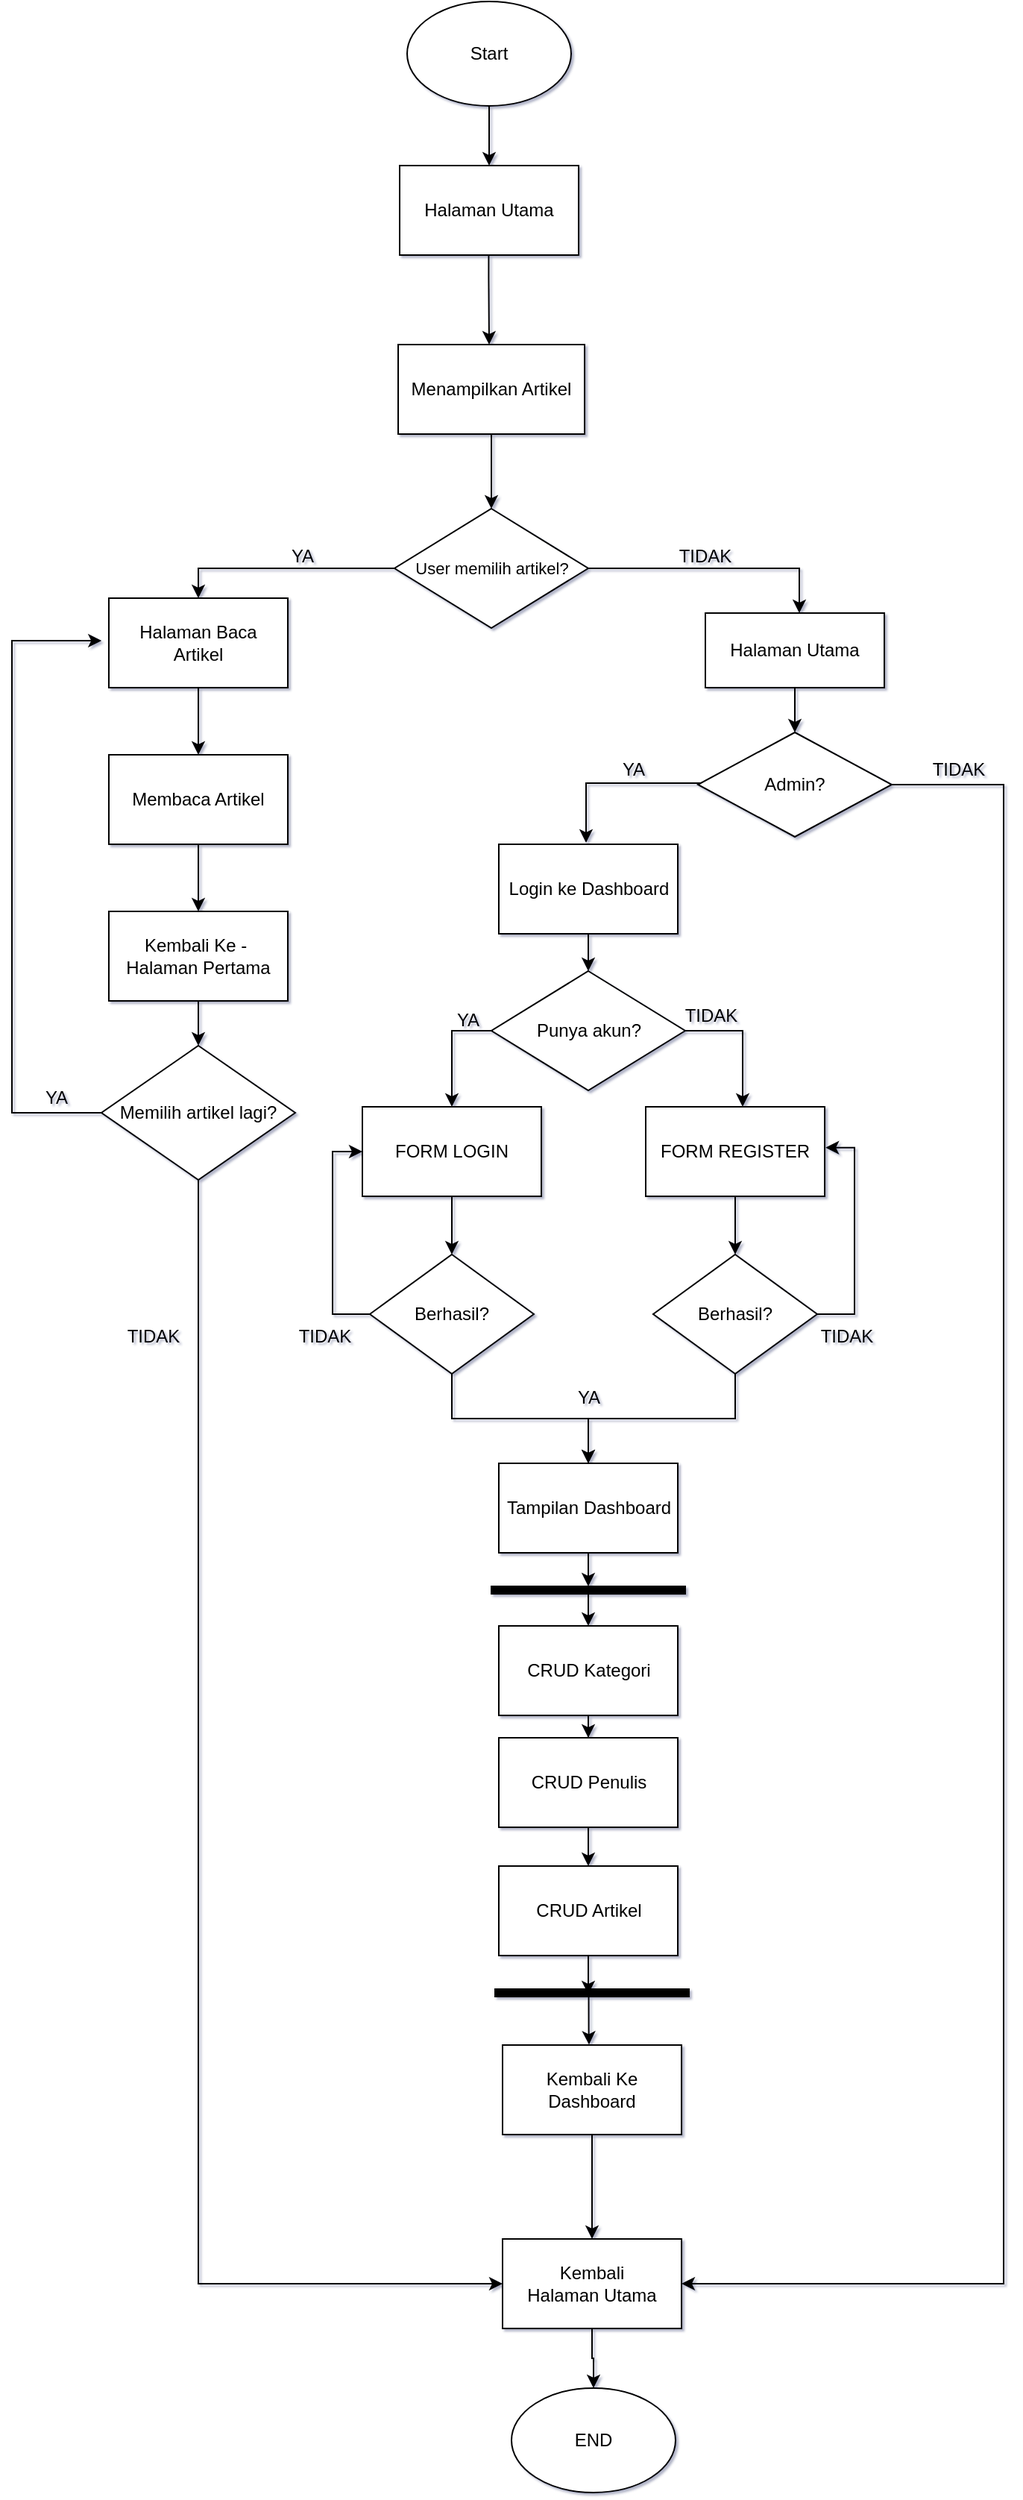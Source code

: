<mxfile version="24.4.13" type="github">
  <diagram id="C5RBs43oDa-KdzZeNtuy" name="Page-1">
    <mxGraphModel dx="849" dy="531" grid="1" gridSize="10" guides="1" tooltips="1" connect="1" arrows="1" fold="1" page="1" pageScale="1" pageWidth="827" pageHeight="1169" math="0" shadow="1">
      <root>
        <mxCell id="WIyWlLk6GJQsqaUBKTNV-0" />
        <mxCell id="WIyWlLk6GJQsqaUBKTNV-1" parent="WIyWlLk6GJQsqaUBKTNV-0" />
        <mxCell id="XTaNPVDyZfdnZvveZso0-5" value="" style="edgeStyle=orthogonalEdgeStyle;rounded=0;orthogonalLoop=1;jettySize=auto;html=1;" parent="WIyWlLk6GJQsqaUBKTNV-1" source="XTaNPVDyZfdnZvveZso0-1" target="XTaNPVDyZfdnZvveZso0-4" edge="1">
          <mxGeometry relative="1" as="geometry" />
        </mxCell>
        <mxCell id="XTaNPVDyZfdnZvveZso0-1" value="Start" style="ellipse;whiteSpace=wrap;html=1;" parent="WIyWlLk6GJQsqaUBKTNV-1" vertex="1">
          <mxGeometry x="340" y="20" width="110" height="70" as="geometry" />
        </mxCell>
        <mxCell id="XTaNPVDyZfdnZvveZso0-7" value="" style="edgeStyle=orthogonalEdgeStyle;rounded=0;orthogonalLoop=1;jettySize=auto;html=1;" parent="WIyWlLk6GJQsqaUBKTNV-1" edge="1">
          <mxGeometry relative="1" as="geometry">
            <mxPoint x="394.713" y="190" as="sourcePoint" />
            <mxPoint x="395" y="250" as="targetPoint" />
            <Array as="points">
              <mxPoint x="394.69" y="205" />
              <mxPoint x="394.69" y="205" />
            </Array>
          </mxGeometry>
        </mxCell>
        <mxCell id="XTaNPVDyZfdnZvveZso0-4" value="Halaman Utama" style="whiteSpace=wrap;html=1;" parent="WIyWlLk6GJQsqaUBKTNV-1" vertex="1">
          <mxGeometry x="335" y="130" width="120" height="60" as="geometry" />
        </mxCell>
        <mxCell id="XTaNPVDyZfdnZvveZso0-9" value="" style="edgeStyle=orthogonalEdgeStyle;rounded=0;orthogonalLoop=1;jettySize=auto;html=1;" parent="WIyWlLk6GJQsqaUBKTNV-1" source="XTaNPVDyZfdnZvveZso0-6" target="XTaNPVDyZfdnZvveZso0-8" edge="1">
          <mxGeometry relative="1" as="geometry" />
        </mxCell>
        <mxCell id="XTaNPVDyZfdnZvveZso0-6" value="Menampilkan Artikel" style="whiteSpace=wrap;html=1;" parent="WIyWlLk6GJQsqaUBKTNV-1" vertex="1">
          <mxGeometry x="334" y="250" width="125" height="60" as="geometry" />
        </mxCell>
        <mxCell id="XTaNPVDyZfdnZvveZso0-11" value="" style="edgeStyle=orthogonalEdgeStyle;rounded=0;orthogonalLoop=1;jettySize=auto;html=1;" parent="WIyWlLk6GJQsqaUBKTNV-1" source="XTaNPVDyZfdnZvveZso0-8" target="XTaNPVDyZfdnZvveZso0-10" edge="1">
          <mxGeometry relative="1" as="geometry">
            <Array as="points">
              <mxPoint x="200" y="400" />
            </Array>
          </mxGeometry>
        </mxCell>
        <mxCell id="XTaNPVDyZfdnZvveZso0-32" value="" style="edgeStyle=orthogonalEdgeStyle;rounded=0;orthogonalLoop=1;jettySize=auto;html=1;" parent="WIyWlLk6GJQsqaUBKTNV-1" edge="1">
          <mxGeometry relative="1" as="geometry">
            <mxPoint x="459.0" y="400.0" as="sourcePoint" />
            <mxPoint x="603" y="430" as="targetPoint" />
            <Array as="points">
              <mxPoint x="602.5" y="400" />
            </Array>
          </mxGeometry>
        </mxCell>
        <mxCell id="XTaNPVDyZfdnZvveZso0-8" value="&lt;font style=&quot;font-size: 11px;&quot;&gt;User memilih artikel?&lt;/font&gt;" style="rhombus;whiteSpace=wrap;html=1;align=center;" parent="WIyWlLk6GJQsqaUBKTNV-1" vertex="1">
          <mxGeometry x="331.5" y="360" width="130" height="80" as="geometry" />
        </mxCell>
        <mxCell id="XTaNPVDyZfdnZvveZso0-13" value="" style="edgeStyle=orthogonalEdgeStyle;rounded=0;orthogonalLoop=1;jettySize=auto;html=1;" parent="WIyWlLk6GJQsqaUBKTNV-1" source="XTaNPVDyZfdnZvveZso0-10" target="XTaNPVDyZfdnZvveZso0-12" edge="1">
          <mxGeometry relative="1" as="geometry" />
        </mxCell>
        <mxCell id="XTaNPVDyZfdnZvveZso0-10" value="Halaman Baca&lt;div&gt;Artikel&lt;/div&gt;" style="whiteSpace=wrap;html=1;" parent="WIyWlLk6GJQsqaUBKTNV-1" vertex="1">
          <mxGeometry x="140" y="420" width="120" height="60" as="geometry" />
        </mxCell>
        <mxCell id="XTaNPVDyZfdnZvveZso0-15" value="" style="edgeStyle=orthogonalEdgeStyle;rounded=0;orthogonalLoop=1;jettySize=auto;html=1;" parent="WIyWlLk6GJQsqaUBKTNV-1" source="XTaNPVDyZfdnZvveZso0-12" target="XTaNPVDyZfdnZvveZso0-14" edge="1">
          <mxGeometry relative="1" as="geometry" />
        </mxCell>
        <mxCell id="XTaNPVDyZfdnZvveZso0-12" value="Membaca Artikel" style="whiteSpace=wrap;html=1;" parent="WIyWlLk6GJQsqaUBKTNV-1" vertex="1">
          <mxGeometry x="140" y="525" width="120" height="60" as="geometry" />
        </mxCell>
        <mxCell id="XTaNPVDyZfdnZvveZso0-17" value="" style="edgeStyle=orthogonalEdgeStyle;rounded=0;orthogonalLoop=1;jettySize=auto;html=1;" parent="WIyWlLk6GJQsqaUBKTNV-1" source="XTaNPVDyZfdnZvveZso0-14" target="XTaNPVDyZfdnZvveZso0-16" edge="1">
          <mxGeometry relative="1" as="geometry" />
        </mxCell>
        <mxCell id="XTaNPVDyZfdnZvveZso0-14" value="Kembali Ke -&amp;nbsp;&lt;div&gt;Halaman Pertama&lt;/div&gt;" style="whiteSpace=wrap;html=1;" parent="WIyWlLk6GJQsqaUBKTNV-1" vertex="1">
          <mxGeometry x="140" y="630" width="120" height="60" as="geometry" />
        </mxCell>
        <mxCell id="XTaNPVDyZfdnZvveZso0-30" value="" style="edgeStyle=orthogonalEdgeStyle;rounded=0;orthogonalLoop=1;jettySize=auto;html=1;exitX=0.5;exitY=1;exitDx=0;exitDy=0;entryX=0;entryY=0.5;entryDx=0;entryDy=0;" parent="WIyWlLk6GJQsqaUBKTNV-1" source="XTaNPVDyZfdnZvveZso0-16" target="XTaNPVDyZfdnZvveZso0-84" edge="1">
          <mxGeometry relative="1" as="geometry">
            <mxPoint x="191.553" y="900.004" as="sourcePoint" />
            <mxPoint x="340" y="1560" as="targetPoint" />
            <Array as="points">
              <mxPoint x="200" y="1550" />
            </Array>
          </mxGeometry>
        </mxCell>
        <mxCell id="XTaNPVDyZfdnZvveZso0-16" value="Memilih artikel lagi?" style="rhombus;whiteSpace=wrap;html=1;" parent="WIyWlLk6GJQsqaUBKTNV-1" vertex="1">
          <mxGeometry x="135" y="720" width="130" height="90" as="geometry" />
        </mxCell>
        <mxCell id="XTaNPVDyZfdnZvveZso0-18" value="YA" style="text;strokeColor=none;align=center;fillColor=none;html=1;verticalAlign=middle;whiteSpace=wrap;rounded=0;" parent="WIyWlLk6GJQsqaUBKTNV-1" vertex="1">
          <mxGeometry x="240" y="377" width="60" height="30" as="geometry" />
        </mxCell>
        <mxCell id="XTaNPVDyZfdnZvveZso0-24" value="" style="edgeStyle=orthogonalEdgeStyle;rounded=0;orthogonalLoop=1;jettySize=auto;html=1;targetPerimeterSpacing=2;entryX=0.001;entryY=0.392;entryDx=0;entryDy=0;entryPerimeter=0;" parent="WIyWlLk6GJQsqaUBKTNV-1" edge="1">
          <mxGeometry relative="1" as="geometry">
            <mxPoint x="135" y="765" as="sourcePoint" />
            <mxPoint x="135.12" y="448.52" as="targetPoint" />
            <Array as="points">
              <mxPoint x="135" y="765" />
              <mxPoint x="75" y="765" />
              <mxPoint x="75" y="449" />
            </Array>
          </mxGeometry>
        </mxCell>
        <mxCell id="XTaNPVDyZfdnZvveZso0-25" value="YA" style="text;strokeColor=none;align=center;fillColor=none;html=1;verticalAlign=middle;whiteSpace=wrap;rounded=0;" parent="WIyWlLk6GJQsqaUBKTNV-1" vertex="1">
          <mxGeometry x="75" y="740" width="60" height="30" as="geometry" />
        </mxCell>
        <mxCell id="XTaNPVDyZfdnZvveZso0-36" value="" style="edgeStyle=orthogonalEdgeStyle;rounded=0;orthogonalLoop=1;jettySize=auto;html=1;" parent="WIyWlLk6GJQsqaUBKTNV-1" edge="1">
          <mxGeometry relative="1" as="geometry">
            <mxPoint x="538.417" y="543.95" as="sourcePoint" />
            <mxPoint x="460" y="584" as="targetPoint" />
            <Array as="points">
              <mxPoint x="460" y="544" />
            </Array>
          </mxGeometry>
        </mxCell>
        <mxCell id="XTaNPVDyZfdnZvveZso0-33" value="Admin?" style="rhombus;whiteSpace=wrap;html=1;" parent="WIyWlLk6GJQsqaUBKTNV-1" vertex="1">
          <mxGeometry x="535" y="510" width="130" height="70" as="geometry" />
        </mxCell>
        <mxCell id="XTaNPVDyZfdnZvveZso0-37" value="TIDAK" style="text;strokeColor=none;align=center;fillColor=none;html=1;verticalAlign=middle;whiteSpace=wrap;rounded=0;" parent="WIyWlLk6GJQsqaUBKTNV-1" vertex="1">
          <mxGeometry x="510" y="377" width="60" height="30" as="geometry" />
        </mxCell>
        <mxCell id="XTaNPVDyZfdnZvveZso0-38" value="YA" style="text;strokeColor=none;align=center;fillColor=none;html=1;verticalAlign=middle;whiteSpace=wrap;rounded=0;" parent="WIyWlLk6GJQsqaUBKTNV-1" vertex="1">
          <mxGeometry x="461.5" y="520" width="60" height="30" as="geometry" />
        </mxCell>
        <mxCell id="XTaNPVDyZfdnZvveZso0-39" value="TIDAK" style="text;strokeColor=none;align=center;fillColor=none;html=1;verticalAlign=middle;whiteSpace=wrap;rounded=0;" parent="WIyWlLk6GJQsqaUBKTNV-1" vertex="1">
          <mxGeometry x="140" y="900" width="60" height="30" as="geometry" />
        </mxCell>
        <mxCell id="XTaNPVDyZfdnZvveZso0-42" value="" style="edgeStyle=orthogonalEdgeStyle;rounded=0;orthogonalLoop=1;jettySize=auto;html=1;" parent="WIyWlLk6GJQsqaUBKTNV-1" source="XTaNPVDyZfdnZvveZso0-40" target="XTaNPVDyZfdnZvveZso0-33" edge="1">
          <mxGeometry relative="1" as="geometry" />
        </mxCell>
        <mxCell id="XTaNPVDyZfdnZvveZso0-40" value="Halaman Utama" style="whiteSpace=wrap;html=1;" parent="WIyWlLk6GJQsqaUBKTNV-1" vertex="1">
          <mxGeometry x="540" y="430" width="120" height="50" as="geometry" />
        </mxCell>
        <mxCell id="XTaNPVDyZfdnZvveZso0-43" value="" style="edgeStyle=orthogonalEdgeStyle;rounded=0;orthogonalLoop=1;jettySize=auto;html=1;" parent="WIyWlLk6GJQsqaUBKTNV-1" target="XTaNPVDyZfdnZvveZso0-84" edge="1">
          <mxGeometry relative="1" as="geometry">
            <mxPoint x="664.0" y="545.0" as="sourcePoint" />
            <mxPoint x="740" y="1120" as="targetPoint" />
            <Array as="points">
              <mxPoint x="740" y="545" />
              <mxPoint x="740" y="1550" />
            </Array>
          </mxGeometry>
        </mxCell>
        <mxCell id="XTaNPVDyZfdnZvveZso0-46" value="" style="edgeStyle=orthogonalEdgeStyle;rounded=0;orthogonalLoop=1;jettySize=auto;html=1;" parent="WIyWlLk6GJQsqaUBKTNV-1" source="XTaNPVDyZfdnZvveZso0-44" edge="1">
          <mxGeometry relative="1" as="geometry">
            <mxPoint x="461.5" y="670" as="targetPoint" />
          </mxGeometry>
        </mxCell>
        <mxCell id="XTaNPVDyZfdnZvveZso0-44" value="Login ke Dashboard" style="rounded=0;whiteSpace=wrap;html=1;" parent="WIyWlLk6GJQsqaUBKTNV-1" vertex="1">
          <mxGeometry x="401.5" y="585" width="120" height="60" as="geometry" />
        </mxCell>
        <mxCell id="XTaNPVDyZfdnZvveZso0-49" style="edgeStyle=orthogonalEdgeStyle;rounded=0;orthogonalLoop=1;jettySize=auto;html=1;exitX=0;exitY=0.5;exitDx=0;exitDy=0;" parent="WIyWlLk6GJQsqaUBKTNV-1" source="XTaNPVDyZfdnZvveZso0-47" target="XTaNPVDyZfdnZvveZso0-52" edge="1">
          <mxGeometry relative="1" as="geometry">
            <mxPoint x="360" y="760" as="targetPoint" />
            <mxPoint x="360.017" y="709.999" as="sourcePoint" />
          </mxGeometry>
        </mxCell>
        <mxCell id="XTaNPVDyZfdnZvveZso0-47" value="Punya akun?" style="rhombus;whiteSpace=wrap;html=1;rounded=0;" parent="WIyWlLk6GJQsqaUBKTNV-1" vertex="1">
          <mxGeometry x="396.5" y="670" width="130" height="80" as="geometry" />
        </mxCell>
        <mxCell id="XTaNPVDyZfdnZvveZso0-50" value="YA" style="text;strokeColor=none;align=center;fillColor=none;html=1;verticalAlign=middle;whiteSpace=wrap;rounded=0;" parent="WIyWlLk6GJQsqaUBKTNV-1" vertex="1">
          <mxGeometry x="351" y="688" width="60" height="30" as="geometry" />
        </mxCell>
        <mxCell id="XTaNPVDyZfdnZvveZso0-63" value="" style="edgeStyle=orthogonalEdgeStyle;rounded=0;orthogonalLoop=1;jettySize=auto;html=1;" parent="WIyWlLk6GJQsqaUBKTNV-1" source="XTaNPVDyZfdnZvveZso0-52" target="XTaNPVDyZfdnZvveZso0-62" edge="1">
          <mxGeometry relative="1" as="geometry" />
        </mxCell>
        <mxCell id="XTaNPVDyZfdnZvveZso0-52" value="FORM LOGIN" style="rounded=0;whiteSpace=wrap;html=1;" parent="WIyWlLk6GJQsqaUBKTNV-1" vertex="1">
          <mxGeometry x="310" y="761" width="120" height="60" as="geometry" />
        </mxCell>
        <mxCell id="XTaNPVDyZfdnZvveZso0-61" value="" style="edgeStyle=orthogonalEdgeStyle;rounded=0;orthogonalLoop=1;jettySize=auto;html=1;" parent="WIyWlLk6GJQsqaUBKTNV-1" source="XTaNPVDyZfdnZvveZso0-53" target="XTaNPVDyZfdnZvveZso0-60" edge="1">
          <mxGeometry relative="1" as="geometry" />
        </mxCell>
        <mxCell id="XTaNPVDyZfdnZvveZso0-53" value="FORM REGISTER" style="whiteSpace=wrap;html=1;rounded=0;" parent="WIyWlLk6GJQsqaUBKTNV-1" vertex="1">
          <mxGeometry x="500" y="761" width="120" height="60" as="geometry" />
        </mxCell>
        <mxCell id="XTaNPVDyZfdnZvveZso0-56" value="" style="edgeStyle=orthogonalEdgeStyle;rounded=0;orthogonalLoop=1;jettySize=auto;html=1;" parent="WIyWlLk6GJQsqaUBKTNV-1" edge="1">
          <mxGeometry relative="1" as="geometry">
            <mxPoint x="526.0" y="710.0" as="sourcePoint" />
            <mxPoint x="565" y="761" as="targetPoint" />
            <Array as="points">
              <mxPoint x="565" y="710" />
            </Array>
          </mxGeometry>
        </mxCell>
        <mxCell id="XTaNPVDyZfdnZvveZso0-58" value="TIDAK" style="text;strokeColor=none;align=center;fillColor=none;html=1;verticalAlign=middle;whiteSpace=wrap;rounded=0;" parent="WIyWlLk6GJQsqaUBKTNV-1" vertex="1">
          <mxGeometry x="514" y="685" width="60" height="30" as="geometry" />
        </mxCell>
        <mxCell id="XTaNPVDyZfdnZvveZso0-59" value="TIDAK" style="text;strokeColor=none;align=center;fillColor=none;html=1;verticalAlign=middle;whiteSpace=wrap;rounded=0;" parent="WIyWlLk6GJQsqaUBKTNV-1" vertex="1">
          <mxGeometry x="680" y="520" width="60" height="30" as="geometry" />
        </mxCell>
        <mxCell id="XTaNPVDyZfdnZvveZso0-65" value="" style="edgeStyle=orthogonalEdgeStyle;rounded=0;orthogonalLoop=1;jettySize=auto;html=1;" parent="WIyWlLk6GJQsqaUBKTNV-1" source="XTaNPVDyZfdnZvveZso0-60" target="XTaNPVDyZfdnZvveZso0-64" edge="1">
          <mxGeometry relative="1" as="geometry" />
        </mxCell>
        <mxCell id="XTaNPVDyZfdnZvveZso0-69" style="edgeStyle=orthogonalEdgeStyle;rounded=0;orthogonalLoop=1;jettySize=auto;html=1;entryX=1.005;entryY=0.456;entryDx=0;entryDy=0;entryPerimeter=0;" parent="WIyWlLk6GJQsqaUBKTNV-1" source="XTaNPVDyZfdnZvveZso0-60" target="XTaNPVDyZfdnZvveZso0-53" edge="1">
          <mxGeometry relative="1" as="geometry">
            <mxPoint x="640" y="790" as="targetPoint" />
            <Array as="points">
              <mxPoint x="640" y="900" />
              <mxPoint x="640" y="788" />
            </Array>
          </mxGeometry>
        </mxCell>
        <mxCell id="XTaNPVDyZfdnZvveZso0-60" value="Berhasil?" style="rhombus;whiteSpace=wrap;html=1;rounded=0;" parent="WIyWlLk6GJQsqaUBKTNV-1" vertex="1">
          <mxGeometry x="505" y="860" width="110" height="80" as="geometry" />
        </mxCell>
        <mxCell id="XTaNPVDyZfdnZvveZso0-66" style="edgeStyle=orthogonalEdgeStyle;rounded=0;orthogonalLoop=1;jettySize=auto;html=1;exitX=0.5;exitY=1;exitDx=0;exitDy=0;" parent="WIyWlLk6GJQsqaUBKTNV-1" source="XTaNPVDyZfdnZvveZso0-62" target="XTaNPVDyZfdnZvveZso0-64" edge="1">
          <mxGeometry relative="1" as="geometry" />
        </mxCell>
        <mxCell id="XTaNPVDyZfdnZvveZso0-68" style="edgeStyle=orthogonalEdgeStyle;rounded=0;orthogonalLoop=1;jettySize=auto;html=1;exitX=0;exitY=0.5;exitDx=0;exitDy=0;entryX=0;entryY=0.5;entryDx=0;entryDy=0;" parent="WIyWlLk6GJQsqaUBKTNV-1" source="XTaNPVDyZfdnZvveZso0-62" target="XTaNPVDyZfdnZvveZso0-52" edge="1">
          <mxGeometry relative="1" as="geometry" />
        </mxCell>
        <mxCell id="XTaNPVDyZfdnZvveZso0-62" value="Berhasil?" style="rhombus;whiteSpace=wrap;html=1;rounded=0;" parent="WIyWlLk6GJQsqaUBKTNV-1" vertex="1">
          <mxGeometry x="315" y="860" width="110" height="80" as="geometry" />
        </mxCell>
        <mxCell id="XTaNPVDyZfdnZvveZso0-73" value="" style="edgeStyle=orthogonalEdgeStyle;rounded=0;orthogonalLoop=1;jettySize=auto;html=1;entryX=0.5;entryY=0;entryDx=0;entryDy=0;" parent="WIyWlLk6GJQsqaUBKTNV-1" source="XTaNPVDyZfdnZvveZso0-78" target="XTaNPVDyZfdnZvveZso0-72" edge="1">
          <mxGeometry relative="1" as="geometry">
            <mxPoint x="463" y="1100" as="targetPoint" />
            <Array as="points" />
          </mxGeometry>
        </mxCell>
        <mxCell id="XTaNPVDyZfdnZvveZso0-64" value="Tampilan Dashboard" style="whiteSpace=wrap;html=1;rounded=0;" parent="WIyWlLk6GJQsqaUBKTNV-1" vertex="1">
          <mxGeometry x="401.5" y="1000" width="120" height="60" as="geometry" />
        </mxCell>
        <mxCell id="XTaNPVDyZfdnZvveZso0-67" value="YA" style="text;strokeColor=none;align=center;fillColor=none;html=1;verticalAlign=middle;whiteSpace=wrap;rounded=0;" parent="WIyWlLk6GJQsqaUBKTNV-1" vertex="1">
          <mxGeometry x="431.5" y="941" width="60" height="30" as="geometry" />
        </mxCell>
        <mxCell id="XTaNPVDyZfdnZvveZso0-70" value="TIDAK" style="text;strokeColor=none;align=center;fillColor=none;html=1;verticalAlign=middle;whiteSpace=wrap;rounded=0;" parent="WIyWlLk6GJQsqaUBKTNV-1" vertex="1">
          <mxGeometry x="605" y="900" width="60" height="30" as="geometry" />
        </mxCell>
        <mxCell id="XTaNPVDyZfdnZvveZso0-71" value="TIDAK" style="text;strokeColor=none;align=center;fillColor=none;html=1;verticalAlign=middle;whiteSpace=wrap;rounded=0;" parent="WIyWlLk6GJQsqaUBKTNV-1" vertex="1">
          <mxGeometry x="255" y="900" width="60" height="30" as="geometry" />
        </mxCell>
        <mxCell id="XTaNPVDyZfdnZvveZso0-75" value="" style="edgeStyle=orthogonalEdgeStyle;rounded=0;orthogonalLoop=1;jettySize=auto;html=1;" parent="WIyWlLk6GJQsqaUBKTNV-1" source="XTaNPVDyZfdnZvveZso0-72" target="XTaNPVDyZfdnZvveZso0-74" edge="1">
          <mxGeometry relative="1" as="geometry" />
        </mxCell>
        <mxCell id="XTaNPVDyZfdnZvveZso0-72" value="CRUD Kategori" style="whiteSpace=wrap;html=1;rounded=0;" parent="WIyWlLk6GJQsqaUBKTNV-1" vertex="1">
          <mxGeometry x="401.5" y="1109" width="120" height="60" as="geometry" />
        </mxCell>
        <mxCell id="XTaNPVDyZfdnZvveZso0-77" value="" style="edgeStyle=orthogonalEdgeStyle;rounded=0;orthogonalLoop=1;jettySize=auto;html=1;" parent="WIyWlLk6GJQsqaUBKTNV-1" source="XTaNPVDyZfdnZvveZso0-74" target="XTaNPVDyZfdnZvveZso0-76" edge="1">
          <mxGeometry relative="1" as="geometry" />
        </mxCell>
        <mxCell id="XTaNPVDyZfdnZvveZso0-74" value="CRUD Penulis" style="whiteSpace=wrap;html=1;rounded=0;" parent="WIyWlLk6GJQsqaUBKTNV-1" vertex="1">
          <mxGeometry x="401.5" y="1184" width="120" height="60" as="geometry" />
        </mxCell>
        <mxCell id="XTaNPVDyZfdnZvveZso0-76" value="CRUD Artikel" style="whiteSpace=wrap;html=1;rounded=0;" parent="WIyWlLk6GJQsqaUBKTNV-1" vertex="1">
          <mxGeometry x="401.5" y="1270" width="120" height="60" as="geometry" />
        </mxCell>
        <mxCell id="XTaNPVDyZfdnZvveZso0-79" value="" style="edgeStyle=orthogonalEdgeStyle;rounded=0;orthogonalLoop=1;jettySize=auto;html=1;" parent="WIyWlLk6GJQsqaUBKTNV-1" source="XTaNPVDyZfdnZvveZso0-64" target="XTaNPVDyZfdnZvveZso0-78" edge="1">
          <mxGeometry relative="1" as="geometry">
            <mxPoint x="462" y="1060" as="sourcePoint" />
            <mxPoint x="462" y="1110" as="targetPoint" />
          </mxGeometry>
        </mxCell>
        <mxCell id="XTaNPVDyZfdnZvveZso0-78" value="" style="html=1;points=[];perimeter=orthogonalPerimeter;fillColor=strokeColor;rotation=90;" parent="WIyWlLk6GJQsqaUBKTNV-1" vertex="1">
          <mxGeometry x="459" y="1020" width="5" height="130" as="geometry" />
        </mxCell>
        <mxCell id="XTaNPVDyZfdnZvveZso0-80" value="" style="html=1;points=[];perimeter=orthogonalPerimeter;fillColor=strokeColor;rotation=90;" parent="WIyWlLk6GJQsqaUBKTNV-1" vertex="1">
          <mxGeometry x="461.5" y="1290" width="5" height="130" as="geometry" />
        </mxCell>
        <mxCell id="XTaNPVDyZfdnZvveZso0-81" value="" style="edgeStyle=orthogonalEdgeStyle;rounded=0;orthogonalLoop=1;jettySize=auto;html=1;" parent="WIyWlLk6GJQsqaUBKTNV-1" edge="1">
          <mxGeometry relative="1" as="geometry">
            <mxPoint x="461.5" y="1330" as="sourcePoint" />
            <mxPoint x="461.5" y="1356" as="targetPoint" />
          </mxGeometry>
        </mxCell>
        <mxCell id="XTaNPVDyZfdnZvveZso0-82" value="" style="edgeStyle=orthogonalEdgeStyle;rounded=0;orthogonalLoop=1;jettySize=auto;html=1;entryX=0.483;entryY=-0.005;entryDx=0;entryDy=0;entryPerimeter=0;" parent="WIyWlLk6GJQsqaUBKTNV-1" target="XTaNPVDyZfdnZvveZso0-83" edge="1">
          <mxGeometry relative="1" as="geometry">
            <mxPoint x="461.76" y="1358" as="sourcePoint" />
            <mxPoint x="462" y="1390" as="targetPoint" />
            <Array as="points">
              <mxPoint x="462" y="1380" />
              <mxPoint x="462" y="1380" />
            </Array>
          </mxGeometry>
        </mxCell>
        <mxCell id="XTaNPVDyZfdnZvveZso0-85" value="" style="edgeStyle=orthogonalEdgeStyle;rounded=0;orthogonalLoop=1;jettySize=auto;html=1;" parent="WIyWlLk6GJQsqaUBKTNV-1" source="XTaNPVDyZfdnZvveZso0-83" target="XTaNPVDyZfdnZvveZso0-84" edge="1">
          <mxGeometry relative="1" as="geometry" />
        </mxCell>
        <mxCell id="XTaNPVDyZfdnZvveZso0-83" value="Kembali Ke Dashboard" style="rounded=0;whiteSpace=wrap;html=1;" parent="WIyWlLk6GJQsqaUBKTNV-1" vertex="1">
          <mxGeometry x="404" y="1390" width="120" height="60" as="geometry" />
        </mxCell>
        <mxCell id="XTaNPVDyZfdnZvveZso0-89" value="" style="edgeStyle=orthogonalEdgeStyle;rounded=0;orthogonalLoop=1;jettySize=auto;html=1;" parent="WIyWlLk6GJQsqaUBKTNV-1" source="XTaNPVDyZfdnZvveZso0-84" target="XTaNPVDyZfdnZvveZso0-88" edge="1">
          <mxGeometry relative="1" as="geometry" />
        </mxCell>
        <mxCell id="XTaNPVDyZfdnZvveZso0-84" value="&lt;div&gt;Kembali&lt;/div&gt;Halaman Utama" style="rounded=0;whiteSpace=wrap;html=1;" parent="WIyWlLk6GJQsqaUBKTNV-1" vertex="1">
          <mxGeometry x="404" y="1520" width="120" height="60" as="geometry" />
        </mxCell>
        <mxCell id="XTaNPVDyZfdnZvveZso0-88" value="END" style="ellipse;whiteSpace=wrap;html=1;" parent="WIyWlLk6GJQsqaUBKTNV-1" vertex="1">
          <mxGeometry x="410" y="1620" width="110" height="70" as="geometry" />
        </mxCell>
      </root>
    </mxGraphModel>
  </diagram>
</mxfile>
